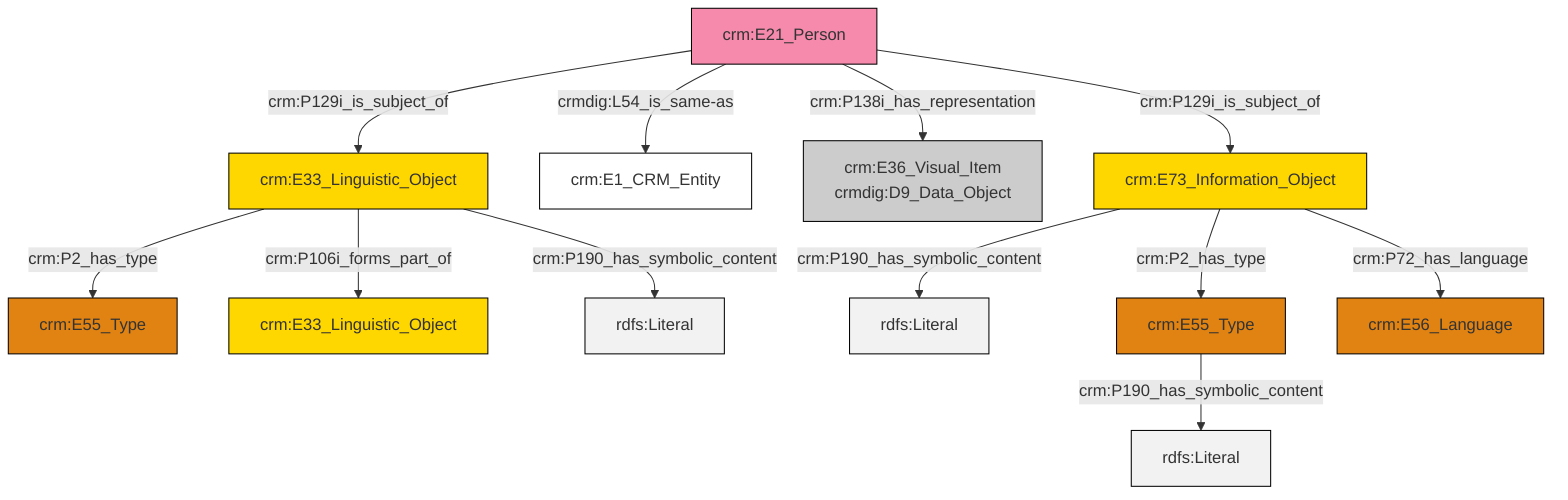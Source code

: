 graph TD
classDef Literal fill:#f2f2f2,stroke:#000000;
classDef CRM_Entity fill:#FFFFFF,stroke:#000000;
classDef Temporal_Entity fill:#00C9E6, stroke:#000000;
classDef Type fill:#E18312, stroke:#000000;
classDef Time-Span fill:#2C9C91, stroke:#000000;
classDef Appellation fill:#FFEB7F, stroke:#000000;
classDef Place fill:#008836, stroke:#000000;
classDef Persistent_Item fill:#B266B2, stroke:#000000;
classDef Conceptual_Object fill:#FFD700, stroke:#000000;
classDef Physical_Thing fill:#D2B48C, stroke:#000000;
classDef Actor fill:#f58aad, stroke:#000000;
classDef PC_Classes fill:#4ce600, stroke:#000000;
classDef Multi fill:#cccccc,stroke:#000000;

2["crm:E33_Linguistic_Object"]:::Conceptual_Object -->|crm:P2_has_type| 3["crm:E55_Type"]:::Type
2["crm:E33_Linguistic_Object"]:::Conceptual_Object -->|crm:P106i_forms_part_of| 6["crm:E33_Linguistic_Object"]:::Conceptual_Object
8["crm:E73_Information_Object"]:::Conceptual_Object -->|crm:P190_has_symbolic_content| 9[rdfs:Literal]:::Literal
4["crm:E55_Type"]:::Type -->|crm:P190_has_symbolic_content| 13[rdfs:Literal]:::Literal
14["crm:E21_Person"]:::Actor -->|crm:P129i_is_subject_of| 2["crm:E33_Linguistic_Object"]:::Conceptual_Object
14["crm:E21_Person"]:::Actor -->|crmdig:L54_is_same-as| 10["crm:E1_CRM_Entity"]:::CRM_Entity
14["crm:E21_Person"]:::Actor -->|crm:P138i_has_representation| 0["crm:E36_Visual_Item<br>crmdig:D9_Data_Object"]:::Multi
8["crm:E73_Information_Object"]:::Conceptual_Object -->|crm:P2_has_type| 4["crm:E55_Type"]:::Type
8["crm:E73_Information_Object"]:::Conceptual_Object -->|crm:P72_has_language| 15["crm:E56_Language"]:::Type
14["crm:E21_Person"]:::Actor -->|crm:P129i_is_subject_of| 8["crm:E73_Information_Object"]:::Conceptual_Object
2["crm:E33_Linguistic_Object"]:::Conceptual_Object -->|crm:P190_has_symbolic_content| 22[rdfs:Literal]:::Literal